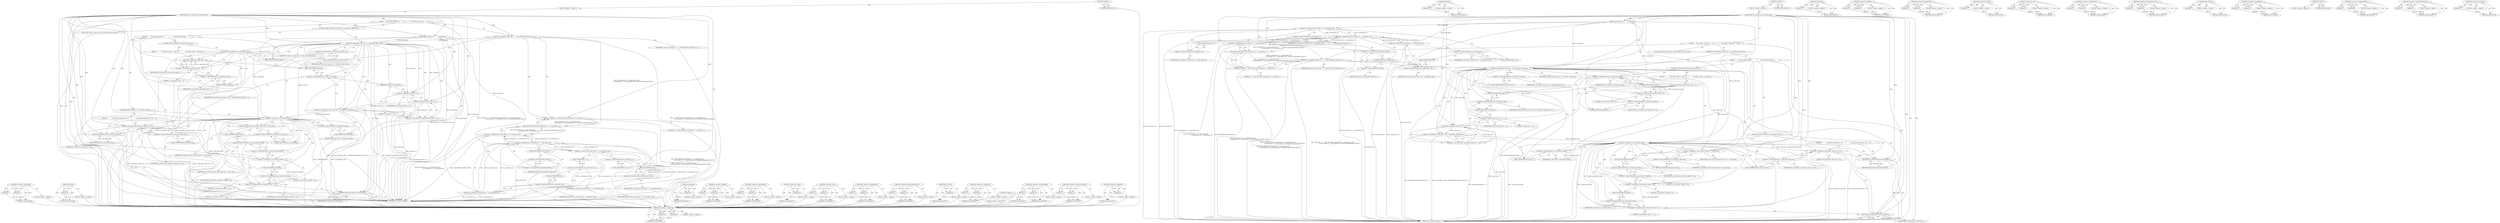 digraph "&lt;operator&gt;.logicalNot" {
vulnerable_141 [label=<(METHOD,&lt;operator&gt;.subtraction)>];
vulnerable_142 [label=<(PARAM,p1)>];
vulnerable_143 [label=<(PARAM,p2)>];
vulnerable_144 [label=<(BLOCK,&lt;empty&gt;,&lt;empty&gt;)>];
vulnerable_145 [label=<(METHOD_RETURN,ANY)>];
vulnerable_165 [label=<(METHOD,opj_free)>];
vulnerable_166 [label=<(PARAM,p1)>];
vulnerable_167 [label=<(BLOCK,&lt;empty&gt;,&lt;empty&gt;)>];
vulnerable_168 [label=<(METHOD_RETURN,ANY)>];
vulnerable_6 [label=<(METHOD,&lt;global&gt;)<SUB>1</SUB>>];
vulnerable_7 [label=<(BLOCK,&lt;empty&gt;,&lt;empty&gt;)<SUB>1</SUB>>];
vulnerable_8 [label=<(METHOD,opj_tcd_code_block_enc_allocate_data)<SUB>1</SUB>>];
vulnerable_9 [label=<(PARAM,opj_tcd_cblk_enc_t *
        p_code_block)<SUB>1</SUB>>];
vulnerable_10 [label=<(BLOCK,{
     OPJ_UINT32 l_data_size;
 
    /* The +1 ...,{
     OPJ_UINT32 l_data_size;
 
    /* The +1 ...)<SUB>3</SUB>>];
vulnerable_11 [label="<(LOCAL,OPJ_UINT32 l_data_size: OPJ_UINT32)<SUB>4</SUB>>"];
vulnerable_12 [label=<(&lt;operator&gt;.assignment,l_data_size = 1 + (OPJ_UINT32)((p_code_block-&gt;x...)<SUB>7</SUB>>];
vulnerable_13 [label=<(IDENTIFIER,l_data_size,l_data_size = 1 + (OPJ_UINT32)((p_code_block-&gt;x...)<SUB>7</SUB>>];
vulnerable_14 [label=<(&lt;operator&gt;.addition,1 + (OPJ_UINT32)((p_code_block-&gt;x1 - p_code_blo...)<SUB>7</SUB>>];
vulnerable_15 [label=<(LITERAL,1,1 + (OPJ_UINT32)((p_code_block-&gt;x1 - p_code_blo...)<SUB>7</SUB>>];
vulnerable_16 [label=<(OPJ_UINT32,(OPJ_UINT32)((p_code_block-&gt;x1 - p_code_block-&gt;...)<SUB>7</SUB>>];
vulnerable_17 [label=<(&lt;operator&gt;.multiplication,(p_code_block-&gt;x1 - p_code_block-&gt;x0) *
       ...)<SUB>7</SUB>>];
vulnerable_18 [label=<(&lt;operator&gt;.multiplication,(p_code_block-&gt;x1 - p_code_block-&gt;x0) *
       ...)<SUB>7</SUB>>];
vulnerable_19 [label=<(&lt;operator&gt;.subtraction,p_code_block-&gt;x1 - p_code_block-&gt;x0)<SUB>7</SUB>>];
vulnerable_20 [label=<(&lt;operator&gt;.indirectFieldAccess,p_code_block-&gt;x1)<SUB>7</SUB>>];
vulnerable_21 [label=<(IDENTIFIER,p_code_block,p_code_block-&gt;x1 - p_code_block-&gt;x0)<SUB>7</SUB>>];
vulnerable_22 [label=<(FIELD_IDENTIFIER,x1,x1)<SUB>7</SUB>>];
vulnerable_23 [label=<(&lt;operator&gt;.indirectFieldAccess,p_code_block-&gt;x0)<SUB>7</SUB>>];
vulnerable_24 [label=<(IDENTIFIER,p_code_block,p_code_block-&gt;x1 - p_code_block-&gt;x0)<SUB>7</SUB>>];
vulnerable_25 [label=<(FIELD_IDENTIFIER,x0,x0)<SUB>7</SUB>>];
vulnerable_26 [label=<(&lt;operator&gt;.subtraction,p_code_block-&gt;y1 - p_code_block-&gt;y0)<SUB>8</SUB>>];
vulnerable_27 [label=<(&lt;operator&gt;.indirectFieldAccess,p_code_block-&gt;y1)<SUB>8</SUB>>];
vulnerable_28 [label=<(IDENTIFIER,p_code_block,p_code_block-&gt;y1 - p_code_block-&gt;y0)<SUB>8</SUB>>];
vulnerable_29 [label=<(FIELD_IDENTIFIER,y1,y1)<SUB>8</SUB>>];
vulnerable_30 [label=<(&lt;operator&gt;.indirectFieldAccess,p_code_block-&gt;y0)<SUB>8</SUB>>];
vulnerable_31 [label=<(IDENTIFIER,p_code_block,p_code_block-&gt;y1 - p_code_block-&gt;y0)<SUB>8</SUB>>];
vulnerable_32 [label=<(FIELD_IDENTIFIER,y0,y0)<SUB>8</SUB>>];
vulnerable_33 [label=<(&lt;operator&gt;.cast,(OPJ_INT32)sizeof(OPJ_UINT32))<SUB>8</SUB>>];
vulnerable_34 [label=<(UNKNOWN,OPJ_INT32,OPJ_INT32)<SUB>8</SUB>>];
vulnerable_35 [label=<(&lt;operator&gt;.sizeOf,sizeof(OPJ_UINT32))<SUB>8</SUB>>];
vulnerable_36 [label=<(IDENTIFIER,OPJ_UINT32,sizeof(OPJ_UINT32))<SUB>8</SUB>>];
vulnerable_37 [label=<(CONTROL_STRUCTURE,IF,if (l_data_size &gt; p_code_block-&gt;data_size))<SUB>10</SUB>>];
vulnerable_38 [label=<(&lt;operator&gt;.greaterThan,l_data_size &gt; p_code_block-&gt;data_size)<SUB>10</SUB>>];
vulnerable_39 [label=<(IDENTIFIER,l_data_size,l_data_size &gt; p_code_block-&gt;data_size)<SUB>10</SUB>>];
vulnerable_40 [label=<(&lt;operator&gt;.indirectFieldAccess,p_code_block-&gt;data_size)<SUB>10</SUB>>];
vulnerable_41 [label=<(IDENTIFIER,p_code_block,l_data_size &gt; p_code_block-&gt;data_size)<SUB>10</SUB>>];
vulnerable_42 [label=<(FIELD_IDENTIFIER,data_size,data_size)<SUB>10</SUB>>];
vulnerable_43 [label=<(BLOCK,{
        if (p_code_block-&gt;data) {
           ...,{
        if (p_code_block-&gt;data) {
           ...)<SUB>10</SUB>>];
vulnerable_44 [label=<(CONTROL_STRUCTURE,IF,if (p_code_block-&gt;data))<SUB>11</SUB>>];
vulnerable_45 [label=<(&lt;operator&gt;.indirectFieldAccess,p_code_block-&gt;data)<SUB>11</SUB>>];
vulnerable_46 [label=<(IDENTIFIER,p_code_block,if (p_code_block-&gt;data))<SUB>11</SUB>>];
vulnerable_47 [label=<(FIELD_IDENTIFIER,data,data)<SUB>11</SUB>>];
vulnerable_48 [label=<(BLOCK,{
            /* We refer to data - 1 since bel...,{
            /* We refer to data - 1 since bel...)<SUB>11</SUB>>];
vulnerable_49 [label=<(opj_free,opj_free(p_code_block-&gt;data - 1))<SUB>13</SUB>>];
vulnerable_50 [label=<(&lt;operator&gt;.subtraction,p_code_block-&gt;data - 1)<SUB>13</SUB>>];
vulnerable_51 [label=<(&lt;operator&gt;.indirectFieldAccess,p_code_block-&gt;data)<SUB>13</SUB>>];
vulnerable_52 [label=<(IDENTIFIER,p_code_block,p_code_block-&gt;data - 1)<SUB>13</SUB>>];
vulnerable_53 [label=<(FIELD_IDENTIFIER,data,data)<SUB>13</SUB>>];
vulnerable_54 [label=<(LITERAL,1,p_code_block-&gt;data - 1)<SUB>13</SUB>>];
vulnerable_55 [label=<(&lt;operator&gt;.assignment,p_code_block-&gt;data = (OPJ_BYTE*) opj_malloc(l_d...)<SUB>15</SUB>>];
vulnerable_56 [label=<(&lt;operator&gt;.indirectFieldAccess,p_code_block-&gt;data)<SUB>15</SUB>>];
vulnerable_57 [label=<(IDENTIFIER,p_code_block,p_code_block-&gt;data = (OPJ_BYTE*) opj_malloc(l_d...)<SUB>15</SUB>>];
vulnerable_58 [label=<(FIELD_IDENTIFIER,data,data)<SUB>15</SUB>>];
vulnerable_59 [label=<(&lt;operator&gt;.cast,(OPJ_BYTE*) opj_malloc(l_data_size + 1))<SUB>15</SUB>>];
vulnerable_60 [label=<(UNKNOWN,OPJ_BYTE*,OPJ_BYTE*)<SUB>15</SUB>>];
vulnerable_61 [label=<(opj_malloc,opj_malloc(l_data_size + 1))<SUB>15</SUB>>];
vulnerable_62 [label=<(&lt;operator&gt;.addition,l_data_size + 1)<SUB>15</SUB>>];
vulnerable_63 [label=<(IDENTIFIER,l_data_size,l_data_size + 1)<SUB>15</SUB>>];
vulnerable_64 [label=<(LITERAL,1,l_data_size + 1)<SUB>15</SUB>>];
vulnerable_65 [label=<(CONTROL_STRUCTURE,IF,if (! p_code_block-&gt;data))<SUB>16</SUB>>];
vulnerable_66 [label=<(&lt;operator&gt;.logicalNot,! p_code_block-&gt;data)<SUB>16</SUB>>];
vulnerable_67 [label=<(&lt;operator&gt;.indirectFieldAccess,p_code_block-&gt;data)<SUB>16</SUB>>];
vulnerable_68 [label=<(IDENTIFIER,p_code_block,! p_code_block-&gt;data)<SUB>16</SUB>>];
vulnerable_69 [label=<(FIELD_IDENTIFIER,data,data)<SUB>16</SUB>>];
vulnerable_70 [label=<(BLOCK,{
            p_code_block-&gt;data_size = 0U;
   ...,{
            p_code_block-&gt;data_size = 0U;
   ...)<SUB>16</SUB>>];
vulnerable_71 [label=<(&lt;operator&gt;.assignment,p_code_block-&gt;data_size = 0U)<SUB>17</SUB>>];
vulnerable_72 [label=<(&lt;operator&gt;.indirectFieldAccess,p_code_block-&gt;data_size)<SUB>17</SUB>>];
vulnerable_73 [label=<(IDENTIFIER,p_code_block,p_code_block-&gt;data_size = 0U)<SUB>17</SUB>>];
vulnerable_74 [label=<(FIELD_IDENTIFIER,data_size,data_size)<SUB>17</SUB>>];
vulnerable_75 [label=<(LITERAL,0U,p_code_block-&gt;data_size = 0U)<SUB>17</SUB>>];
vulnerable_76 [label=<(RETURN,return OPJ_FALSE;,return OPJ_FALSE;)<SUB>18</SUB>>];
vulnerable_77 [label=<(IDENTIFIER,OPJ_FALSE,return OPJ_FALSE;)<SUB>18</SUB>>];
vulnerable_78 [label=<(&lt;operator&gt;.assignment,p_code_block-&gt;data_size = l_data_size)<SUB>20</SUB>>];
vulnerable_79 [label=<(&lt;operator&gt;.indirectFieldAccess,p_code_block-&gt;data_size)<SUB>20</SUB>>];
vulnerable_80 [label=<(IDENTIFIER,p_code_block,p_code_block-&gt;data_size = l_data_size)<SUB>20</SUB>>];
vulnerable_81 [label=<(FIELD_IDENTIFIER,data_size,data_size)<SUB>20</SUB>>];
vulnerable_82 [label=<(IDENTIFIER,l_data_size,p_code_block-&gt;data_size = l_data_size)<SUB>20</SUB>>];
vulnerable_83 [label=<(&lt;operator&gt;.assignment,p_code_block-&gt;data[0] = 0)<SUB>26</SUB>>];
vulnerable_84 [label=<(&lt;operator&gt;.indirectIndexAccess,p_code_block-&gt;data[0])<SUB>26</SUB>>];
vulnerable_85 [label=<(&lt;operator&gt;.indirectFieldAccess,p_code_block-&gt;data)<SUB>26</SUB>>];
vulnerable_86 [label=<(IDENTIFIER,p_code_block,p_code_block-&gt;data[0] = 0)<SUB>26</SUB>>];
vulnerable_87 [label=<(FIELD_IDENTIFIER,data,data)<SUB>26</SUB>>];
vulnerable_88 [label=<(LITERAL,0,p_code_block-&gt;data[0] = 0)<SUB>26</SUB>>];
vulnerable_89 [label=<(LITERAL,0,p_code_block-&gt;data[0] = 0)<SUB>26</SUB>>];
vulnerable_90 [label=<(&lt;operator&gt;.assignmentPlus,p_code_block-&gt;data += 1)<SUB>27</SUB>>];
vulnerable_91 [label=<(&lt;operator&gt;.indirectFieldAccess,p_code_block-&gt;data)<SUB>27</SUB>>];
vulnerable_92 [label=<(IDENTIFIER,p_code_block,p_code_block-&gt;data += 1)<SUB>27</SUB>>];
vulnerable_93 [label=<(FIELD_IDENTIFIER,data,data)<SUB>27</SUB>>];
vulnerable_94 [label=<(LITERAL,1,p_code_block-&gt;data += 1)<SUB>27</SUB>>];
vulnerable_95 [label=<(RETURN,return OPJ_TRUE;,return OPJ_TRUE;)<SUB>29</SUB>>];
vulnerable_96 [label=<(IDENTIFIER,OPJ_TRUE,return OPJ_TRUE;)<SUB>29</SUB>>];
vulnerable_97 [label=<(METHOD_RETURN,OPJ_BOOL)<SUB>1</SUB>>];
vulnerable_99 [label=<(METHOD_RETURN,ANY)<SUB>1</SUB>>];
vulnerable_169 [label=<(METHOD,opj_malloc)>];
vulnerable_170 [label=<(PARAM,p1)>];
vulnerable_171 [label=<(BLOCK,&lt;empty&gt;,&lt;empty&gt;)>];
vulnerable_172 [label=<(METHOD_RETURN,ANY)>];
vulnerable_127 [label=<(METHOD,&lt;operator&gt;.addition)>];
vulnerable_128 [label=<(PARAM,p1)>];
vulnerable_129 [label=<(PARAM,p2)>];
vulnerable_130 [label=<(BLOCK,&lt;empty&gt;,&lt;empty&gt;)>];
vulnerable_131 [label=<(METHOD_RETURN,ANY)>];
vulnerable_160 [label=<(METHOD,&lt;operator&gt;.greaterThan)>];
vulnerable_161 [label=<(PARAM,p1)>];
vulnerable_162 [label=<(PARAM,p2)>];
vulnerable_163 [label=<(BLOCK,&lt;empty&gt;,&lt;empty&gt;)>];
vulnerable_164 [label=<(METHOD_RETURN,ANY)>];
vulnerable_156 [label=<(METHOD,&lt;operator&gt;.sizeOf)>];
vulnerable_157 [label=<(PARAM,p1)>];
vulnerable_158 [label=<(BLOCK,&lt;empty&gt;,&lt;empty&gt;)>];
vulnerable_159 [label=<(METHOD_RETURN,ANY)>];
vulnerable_151 [label=<(METHOD,&lt;operator&gt;.cast)>];
vulnerable_152 [label=<(PARAM,p1)>];
vulnerable_153 [label=<(PARAM,p2)>];
vulnerable_154 [label=<(BLOCK,&lt;empty&gt;,&lt;empty&gt;)>];
vulnerable_155 [label=<(METHOD_RETURN,ANY)>];
vulnerable_136 [label=<(METHOD,&lt;operator&gt;.multiplication)>];
vulnerable_137 [label=<(PARAM,p1)>];
vulnerable_138 [label=<(PARAM,p2)>];
vulnerable_139 [label=<(BLOCK,&lt;empty&gt;,&lt;empty&gt;)>];
vulnerable_140 [label=<(METHOD_RETURN,ANY)>];
vulnerable_177 [label=<(METHOD,&lt;operator&gt;.indirectIndexAccess)>];
vulnerable_178 [label=<(PARAM,p1)>];
vulnerable_179 [label=<(PARAM,p2)>];
vulnerable_180 [label=<(BLOCK,&lt;empty&gt;,&lt;empty&gt;)>];
vulnerable_181 [label=<(METHOD_RETURN,ANY)>];
vulnerable_132 [label=<(METHOD,OPJ_UINT32)>];
vulnerable_133 [label=<(PARAM,p1)>];
vulnerable_134 [label=<(BLOCK,&lt;empty&gt;,&lt;empty&gt;)>];
vulnerable_135 [label=<(METHOD_RETURN,ANY)>];
vulnerable_122 [label=<(METHOD,&lt;operator&gt;.assignment)>];
vulnerable_123 [label=<(PARAM,p1)>];
vulnerable_124 [label=<(PARAM,p2)>];
vulnerable_125 [label=<(BLOCK,&lt;empty&gt;,&lt;empty&gt;)>];
vulnerable_126 [label=<(METHOD_RETURN,ANY)>];
vulnerable_116 [label=<(METHOD,&lt;global&gt;)<SUB>1</SUB>>];
vulnerable_117 [label=<(BLOCK,&lt;empty&gt;,&lt;empty&gt;)>];
vulnerable_118 [label=<(METHOD_RETURN,ANY)>];
vulnerable_182 [label=<(METHOD,&lt;operator&gt;.assignmentPlus)>];
vulnerable_183 [label=<(PARAM,p1)>];
vulnerable_184 [label=<(PARAM,p2)>];
vulnerable_185 [label=<(BLOCK,&lt;empty&gt;,&lt;empty&gt;)>];
vulnerable_186 [label=<(METHOD_RETURN,ANY)>];
vulnerable_146 [label=<(METHOD,&lt;operator&gt;.indirectFieldAccess)>];
vulnerable_147 [label=<(PARAM,p1)>];
vulnerable_148 [label=<(PARAM,p2)>];
vulnerable_149 [label=<(BLOCK,&lt;empty&gt;,&lt;empty&gt;)>];
vulnerable_150 [label=<(METHOD_RETURN,ANY)>];
vulnerable_173 [label=<(METHOD,&lt;operator&gt;.logicalNot)>];
vulnerable_174 [label=<(PARAM,p1)>];
vulnerable_175 [label=<(BLOCK,&lt;empty&gt;,&lt;empty&gt;)>];
vulnerable_176 [label=<(METHOD_RETURN,ANY)>];
fixed_141 [label=<(METHOD,&lt;operator&gt;.subtraction)>];
fixed_142 [label=<(PARAM,p1)>];
fixed_143 [label=<(PARAM,p2)>];
fixed_144 [label=<(BLOCK,&lt;empty&gt;,&lt;empty&gt;)>];
fixed_145 [label=<(METHOD_RETURN,ANY)>];
fixed_165 [label=<(METHOD,opj_free)>];
fixed_166 [label=<(PARAM,p1)>];
fixed_167 [label=<(BLOCK,&lt;empty&gt;,&lt;empty&gt;)>];
fixed_168 [label=<(METHOD_RETURN,ANY)>];
fixed_6 [label=<(METHOD,&lt;global&gt;)<SUB>1</SUB>>];
fixed_7 [label=<(BLOCK,&lt;empty&gt;,&lt;empty&gt;)<SUB>1</SUB>>];
fixed_8 [label=<(METHOD,opj_tcd_code_block_enc_allocate_data)<SUB>1</SUB>>];
fixed_9 [label=<(PARAM,opj_tcd_cblk_enc_t *
        p_code_block)<SUB>1</SUB>>];
fixed_10 [label=<(BLOCK,{
     OPJ_UINT32 l_data_size;
 
    /* +1 is n...,{
     OPJ_UINT32 l_data_size;
 
    /* +1 is n...)<SUB>3</SUB>>];
fixed_11 [label="<(LOCAL,OPJ_UINT32 l_data_size: OPJ_UINT32)<SUB>4</SUB>>"];
fixed_12 [label=<(&lt;operator&gt;.assignment,l_data_size = 2 + (OPJ_UINT32)((p_code_block-&gt;x...)<SUB>10</SUB>>];
fixed_13 [label=<(IDENTIFIER,l_data_size,l_data_size = 2 + (OPJ_UINT32)((p_code_block-&gt;x...)<SUB>10</SUB>>];
fixed_14 [label=<(&lt;operator&gt;.addition,2 + (OPJ_UINT32)((p_code_block-&gt;x1 - p_code_blo...)<SUB>10</SUB>>];
fixed_15 [label=<(LITERAL,2,2 + (OPJ_UINT32)((p_code_block-&gt;x1 - p_code_blo...)<SUB>10</SUB>>];
fixed_16 [label=<(OPJ_UINT32,(OPJ_UINT32)((p_code_block-&gt;x1 - p_code_block-&gt;...)<SUB>10</SUB>>];
fixed_17 [label=<(&lt;operator&gt;.multiplication,(p_code_block-&gt;x1 - p_code_block-&gt;x0) *
       ...)<SUB>10</SUB>>];
fixed_18 [label=<(&lt;operator&gt;.multiplication,(p_code_block-&gt;x1 - p_code_block-&gt;x0) *
       ...)<SUB>10</SUB>>];
fixed_19 [label=<(&lt;operator&gt;.subtraction,p_code_block-&gt;x1 - p_code_block-&gt;x0)<SUB>10</SUB>>];
fixed_20 [label=<(&lt;operator&gt;.indirectFieldAccess,p_code_block-&gt;x1)<SUB>10</SUB>>];
fixed_21 [label=<(IDENTIFIER,p_code_block,p_code_block-&gt;x1 - p_code_block-&gt;x0)<SUB>10</SUB>>];
fixed_22 [label=<(FIELD_IDENTIFIER,x1,x1)<SUB>10</SUB>>];
fixed_23 [label=<(&lt;operator&gt;.indirectFieldAccess,p_code_block-&gt;x0)<SUB>10</SUB>>];
fixed_24 [label=<(IDENTIFIER,p_code_block,p_code_block-&gt;x1 - p_code_block-&gt;x0)<SUB>10</SUB>>];
fixed_25 [label=<(FIELD_IDENTIFIER,x0,x0)<SUB>10</SUB>>];
fixed_26 [label=<(&lt;operator&gt;.subtraction,p_code_block-&gt;y1 - p_code_block-&gt;y0)<SUB>11</SUB>>];
fixed_27 [label=<(&lt;operator&gt;.indirectFieldAccess,p_code_block-&gt;y1)<SUB>11</SUB>>];
fixed_28 [label=<(IDENTIFIER,p_code_block,p_code_block-&gt;y1 - p_code_block-&gt;y0)<SUB>11</SUB>>];
fixed_29 [label=<(FIELD_IDENTIFIER,y1,y1)<SUB>11</SUB>>];
fixed_30 [label=<(&lt;operator&gt;.indirectFieldAccess,p_code_block-&gt;y0)<SUB>11</SUB>>];
fixed_31 [label=<(IDENTIFIER,p_code_block,p_code_block-&gt;y1 - p_code_block-&gt;y0)<SUB>11</SUB>>];
fixed_32 [label=<(FIELD_IDENTIFIER,y0,y0)<SUB>11</SUB>>];
fixed_33 [label=<(&lt;operator&gt;.cast,(OPJ_INT32)sizeof(OPJ_UINT32))<SUB>11</SUB>>];
fixed_34 [label=<(UNKNOWN,OPJ_INT32,OPJ_INT32)<SUB>11</SUB>>];
fixed_35 [label=<(&lt;operator&gt;.sizeOf,sizeof(OPJ_UINT32))<SUB>11</SUB>>];
fixed_36 [label=<(IDENTIFIER,OPJ_UINT32,sizeof(OPJ_UINT32))<SUB>11</SUB>>];
fixed_37 [label=<(CONTROL_STRUCTURE,IF,if (l_data_size &gt; p_code_block-&gt;data_size))<SUB>13</SUB>>];
fixed_38 [label=<(&lt;operator&gt;.greaterThan,l_data_size &gt; p_code_block-&gt;data_size)<SUB>13</SUB>>];
fixed_39 [label=<(IDENTIFIER,l_data_size,l_data_size &gt; p_code_block-&gt;data_size)<SUB>13</SUB>>];
fixed_40 [label=<(&lt;operator&gt;.indirectFieldAccess,p_code_block-&gt;data_size)<SUB>13</SUB>>];
fixed_41 [label=<(IDENTIFIER,p_code_block,l_data_size &gt; p_code_block-&gt;data_size)<SUB>13</SUB>>];
fixed_42 [label=<(FIELD_IDENTIFIER,data_size,data_size)<SUB>13</SUB>>];
fixed_43 [label=<(BLOCK,{
        if (p_code_block-&gt;data) {
           ...,{
        if (p_code_block-&gt;data) {
           ...)<SUB>13</SUB>>];
fixed_44 [label=<(CONTROL_STRUCTURE,IF,if (p_code_block-&gt;data))<SUB>14</SUB>>];
fixed_45 [label=<(&lt;operator&gt;.indirectFieldAccess,p_code_block-&gt;data)<SUB>14</SUB>>];
fixed_46 [label=<(IDENTIFIER,p_code_block,if (p_code_block-&gt;data))<SUB>14</SUB>>];
fixed_47 [label=<(FIELD_IDENTIFIER,data,data)<SUB>14</SUB>>];
fixed_48 [label=<(BLOCK,{
            /* We refer to data - 1 since bel...,{
            /* We refer to data - 1 since bel...)<SUB>14</SUB>>];
fixed_49 [label=<(opj_free,opj_free(p_code_block-&gt;data - 1))<SUB>16</SUB>>];
fixed_50 [label=<(&lt;operator&gt;.subtraction,p_code_block-&gt;data - 1)<SUB>16</SUB>>];
fixed_51 [label=<(&lt;operator&gt;.indirectFieldAccess,p_code_block-&gt;data)<SUB>16</SUB>>];
fixed_52 [label=<(IDENTIFIER,p_code_block,p_code_block-&gt;data - 1)<SUB>16</SUB>>];
fixed_53 [label=<(FIELD_IDENTIFIER,data,data)<SUB>16</SUB>>];
fixed_54 [label=<(LITERAL,1,p_code_block-&gt;data - 1)<SUB>16</SUB>>];
fixed_55 [label=<(&lt;operator&gt;.assignment,p_code_block-&gt;data = (OPJ_BYTE*) opj_malloc(l_d...)<SUB>18</SUB>>];
fixed_56 [label=<(&lt;operator&gt;.indirectFieldAccess,p_code_block-&gt;data)<SUB>18</SUB>>];
fixed_57 [label=<(IDENTIFIER,p_code_block,p_code_block-&gt;data = (OPJ_BYTE*) opj_malloc(l_d...)<SUB>18</SUB>>];
fixed_58 [label=<(FIELD_IDENTIFIER,data,data)<SUB>18</SUB>>];
fixed_59 [label=<(&lt;operator&gt;.cast,(OPJ_BYTE*) opj_malloc(l_data_size + 1))<SUB>18</SUB>>];
fixed_60 [label=<(UNKNOWN,OPJ_BYTE*,OPJ_BYTE*)<SUB>18</SUB>>];
fixed_61 [label=<(opj_malloc,opj_malloc(l_data_size + 1))<SUB>18</SUB>>];
fixed_62 [label=<(&lt;operator&gt;.addition,l_data_size + 1)<SUB>18</SUB>>];
fixed_63 [label=<(IDENTIFIER,l_data_size,l_data_size + 1)<SUB>18</SUB>>];
fixed_64 [label=<(LITERAL,1,l_data_size + 1)<SUB>18</SUB>>];
fixed_65 [label=<(CONTROL_STRUCTURE,IF,if (! p_code_block-&gt;data))<SUB>19</SUB>>];
fixed_66 [label=<(&lt;operator&gt;.logicalNot,! p_code_block-&gt;data)<SUB>19</SUB>>];
fixed_67 [label=<(&lt;operator&gt;.indirectFieldAccess,p_code_block-&gt;data)<SUB>19</SUB>>];
fixed_68 [label=<(IDENTIFIER,p_code_block,! p_code_block-&gt;data)<SUB>19</SUB>>];
fixed_69 [label=<(FIELD_IDENTIFIER,data,data)<SUB>19</SUB>>];
fixed_70 [label=<(BLOCK,{
            p_code_block-&gt;data_size = 0U;
   ...,{
            p_code_block-&gt;data_size = 0U;
   ...)<SUB>19</SUB>>];
fixed_71 [label=<(&lt;operator&gt;.assignment,p_code_block-&gt;data_size = 0U)<SUB>20</SUB>>];
fixed_72 [label=<(&lt;operator&gt;.indirectFieldAccess,p_code_block-&gt;data_size)<SUB>20</SUB>>];
fixed_73 [label=<(IDENTIFIER,p_code_block,p_code_block-&gt;data_size = 0U)<SUB>20</SUB>>];
fixed_74 [label=<(FIELD_IDENTIFIER,data_size,data_size)<SUB>20</SUB>>];
fixed_75 [label=<(LITERAL,0U,p_code_block-&gt;data_size = 0U)<SUB>20</SUB>>];
fixed_76 [label=<(RETURN,return OPJ_FALSE;,return OPJ_FALSE;)<SUB>21</SUB>>];
fixed_77 [label=<(IDENTIFIER,OPJ_FALSE,return OPJ_FALSE;)<SUB>21</SUB>>];
fixed_78 [label=<(&lt;operator&gt;.assignment,p_code_block-&gt;data_size = l_data_size)<SUB>23</SUB>>];
fixed_79 [label=<(&lt;operator&gt;.indirectFieldAccess,p_code_block-&gt;data_size)<SUB>23</SUB>>];
fixed_80 [label=<(IDENTIFIER,p_code_block,p_code_block-&gt;data_size = l_data_size)<SUB>23</SUB>>];
fixed_81 [label=<(FIELD_IDENTIFIER,data_size,data_size)<SUB>23</SUB>>];
fixed_82 [label=<(IDENTIFIER,l_data_size,p_code_block-&gt;data_size = l_data_size)<SUB>23</SUB>>];
fixed_83 [label=<(&lt;operator&gt;.assignment,p_code_block-&gt;data[0] = 0)<SUB>29</SUB>>];
fixed_84 [label=<(&lt;operator&gt;.indirectIndexAccess,p_code_block-&gt;data[0])<SUB>29</SUB>>];
fixed_85 [label=<(&lt;operator&gt;.indirectFieldAccess,p_code_block-&gt;data)<SUB>29</SUB>>];
fixed_86 [label=<(IDENTIFIER,p_code_block,p_code_block-&gt;data[0] = 0)<SUB>29</SUB>>];
fixed_87 [label=<(FIELD_IDENTIFIER,data,data)<SUB>29</SUB>>];
fixed_88 [label=<(LITERAL,0,p_code_block-&gt;data[0] = 0)<SUB>29</SUB>>];
fixed_89 [label=<(LITERAL,0,p_code_block-&gt;data[0] = 0)<SUB>29</SUB>>];
fixed_90 [label=<(&lt;operator&gt;.assignmentPlus,p_code_block-&gt;data += 1)<SUB>30</SUB>>];
fixed_91 [label=<(&lt;operator&gt;.indirectFieldAccess,p_code_block-&gt;data)<SUB>30</SUB>>];
fixed_92 [label=<(IDENTIFIER,p_code_block,p_code_block-&gt;data += 1)<SUB>30</SUB>>];
fixed_93 [label=<(FIELD_IDENTIFIER,data,data)<SUB>30</SUB>>];
fixed_94 [label=<(LITERAL,1,p_code_block-&gt;data += 1)<SUB>30</SUB>>];
fixed_95 [label=<(RETURN,return OPJ_TRUE;,return OPJ_TRUE;)<SUB>32</SUB>>];
fixed_96 [label=<(IDENTIFIER,OPJ_TRUE,return OPJ_TRUE;)<SUB>32</SUB>>];
fixed_97 [label=<(METHOD_RETURN,OPJ_BOOL)<SUB>1</SUB>>];
fixed_99 [label=<(METHOD_RETURN,ANY)<SUB>1</SUB>>];
fixed_169 [label=<(METHOD,opj_malloc)>];
fixed_170 [label=<(PARAM,p1)>];
fixed_171 [label=<(BLOCK,&lt;empty&gt;,&lt;empty&gt;)>];
fixed_172 [label=<(METHOD_RETURN,ANY)>];
fixed_127 [label=<(METHOD,&lt;operator&gt;.addition)>];
fixed_128 [label=<(PARAM,p1)>];
fixed_129 [label=<(PARAM,p2)>];
fixed_130 [label=<(BLOCK,&lt;empty&gt;,&lt;empty&gt;)>];
fixed_131 [label=<(METHOD_RETURN,ANY)>];
fixed_160 [label=<(METHOD,&lt;operator&gt;.greaterThan)>];
fixed_161 [label=<(PARAM,p1)>];
fixed_162 [label=<(PARAM,p2)>];
fixed_163 [label=<(BLOCK,&lt;empty&gt;,&lt;empty&gt;)>];
fixed_164 [label=<(METHOD_RETURN,ANY)>];
fixed_156 [label=<(METHOD,&lt;operator&gt;.sizeOf)>];
fixed_157 [label=<(PARAM,p1)>];
fixed_158 [label=<(BLOCK,&lt;empty&gt;,&lt;empty&gt;)>];
fixed_159 [label=<(METHOD_RETURN,ANY)>];
fixed_151 [label=<(METHOD,&lt;operator&gt;.cast)>];
fixed_152 [label=<(PARAM,p1)>];
fixed_153 [label=<(PARAM,p2)>];
fixed_154 [label=<(BLOCK,&lt;empty&gt;,&lt;empty&gt;)>];
fixed_155 [label=<(METHOD_RETURN,ANY)>];
fixed_136 [label=<(METHOD,&lt;operator&gt;.multiplication)>];
fixed_137 [label=<(PARAM,p1)>];
fixed_138 [label=<(PARAM,p2)>];
fixed_139 [label=<(BLOCK,&lt;empty&gt;,&lt;empty&gt;)>];
fixed_140 [label=<(METHOD_RETURN,ANY)>];
fixed_177 [label=<(METHOD,&lt;operator&gt;.indirectIndexAccess)>];
fixed_178 [label=<(PARAM,p1)>];
fixed_179 [label=<(PARAM,p2)>];
fixed_180 [label=<(BLOCK,&lt;empty&gt;,&lt;empty&gt;)>];
fixed_181 [label=<(METHOD_RETURN,ANY)>];
fixed_132 [label=<(METHOD,OPJ_UINT32)>];
fixed_133 [label=<(PARAM,p1)>];
fixed_134 [label=<(BLOCK,&lt;empty&gt;,&lt;empty&gt;)>];
fixed_135 [label=<(METHOD_RETURN,ANY)>];
fixed_122 [label=<(METHOD,&lt;operator&gt;.assignment)>];
fixed_123 [label=<(PARAM,p1)>];
fixed_124 [label=<(PARAM,p2)>];
fixed_125 [label=<(BLOCK,&lt;empty&gt;,&lt;empty&gt;)>];
fixed_126 [label=<(METHOD_RETURN,ANY)>];
fixed_116 [label=<(METHOD,&lt;global&gt;)<SUB>1</SUB>>];
fixed_117 [label=<(BLOCK,&lt;empty&gt;,&lt;empty&gt;)>];
fixed_118 [label=<(METHOD_RETURN,ANY)>];
fixed_182 [label=<(METHOD,&lt;operator&gt;.assignmentPlus)>];
fixed_183 [label=<(PARAM,p1)>];
fixed_184 [label=<(PARAM,p2)>];
fixed_185 [label=<(BLOCK,&lt;empty&gt;,&lt;empty&gt;)>];
fixed_186 [label=<(METHOD_RETURN,ANY)>];
fixed_146 [label=<(METHOD,&lt;operator&gt;.indirectFieldAccess)>];
fixed_147 [label=<(PARAM,p1)>];
fixed_148 [label=<(PARAM,p2)>];
fixed_149 [label=<(BLOCK,&lt;empty&gt;,&lt;empty&gt;)>];
fixed_150 [label=<(METHOD_RETURN,ANY)>];
fixed_173 [label=<(METHOD,&lt;operator&gt;.logicalNot)>];
fixed_174 [label=<(PARAM,p1)>];
fixed_175 [label=<(BLOCK,&lt;empty&gt;,&lt;empty&gt;)>];
fixed_176 [label=<(METHOD_RETURN,ANY)>];
vulnerable_141 -> vulnerable_142  [key=0, label="AST: "];
vulnerable_141 -> vulnerable_142  [key=1, label="DDG: "];
vulnerable_141 -> vulnerable_144  [key=0, label="AST: "];
vulnerable_141 -> vulnerable_143  [key=0, label="AST: "];
vulnerable_141 -> vulnerable_143  [key=1, label="DDG: "];
vulnerable_141 -> vulnerable_145  [key=0, label="AST: "];
vulnerable_141 -> vulnerable_145  [key=1, label="CFG: "];
vulnerable_142 -> vulnerable_145  [key=0, label="DDG: p1"];
vulnerable_143 -> vulnerable_145  [key=0, label="DDG: p2"];
vulnerable_165 -> vulnerable_166  [key=0, label="AST: "];
vulnerable_165 -> vulnerable_166  [key=1, label="DDG: "];
vulnerable_165 -> vulnerable_167  [key=0, label="AST: "];
vulnerable_165 -> vulnerable_168  [key=0, label="AST: "];
vulnerable_165 -> vulnerable_168  [key=1, label="CFG: "];
vulnerable_166 -> vulnerable_168  [key=0, label="DDG: p1"];
vulnerable_6 -> vulnerable_7  [key=0, label="AST: "];
vulnerable_6 -> vulnerable_99  [key=0, label="AST: "];
vulnerable_6 -> vulnerable_99  [key=1, label="CFG: "];
vulnerable_7 -> vulnerable_8  [key=0, label="AST: "];
vulnerable_8 -> vulnerable_9  [key=0, label="AST: "];
vulnerable_8 -> vulnerable_9  [key=1, label="DDG: "];
vulnerable_8 -> vulnerable_10  [key=0, label="AST: "];
vulnerable_8 -> vulnerable_97  [key=0, label="AST: "];
vulnerable_8 -> vulnerable_22  [key=0, label="CFG: "];
vulnerable_8 -> vulnerable_12  [key=0, label="DDG: "];
vulnerable_8 -> vulnerable_95  [key=0, label="DDG: "];
vulnerable_8 -> vulnerable_96  [key=0, label="DDG: "];
vulnerable_8 -> vulnerable_14  [key=0, label="DDG: "];
vulnerable_8 -> vulnerable_38  [key=0, label="DDG: "];
vulnerable_8 -> vulnerable_78  [key=0, label="DDG: "];
vulnerable_8 -> vulnerable_83  [key=0, label="DDG: "];
vulnerable_8 -> vulnerable_90  [key=0, label="DDG: "];
vulnerable_8 -> vulnerable_71  [key=0, label="DDG: "];
vulnerable_8 -> vulnerable_76  [key=0, label="DDG: "];
vulnerable_8 -> vulnerable_61  [key=0, label="DDG: "];
vulnerable_8 -> vulnerable_77  [key=0, label="DDG: "];
vulnerable_8 -> vulnerable_50  [key=0, label="DDG: "];
vulnerable_8 -> vulnerable_62  [key=0, label="DDG: "];
vulnerable_9 -> vulnerable_97  [key=0, label="DDG: p_code_block"];
vulnerable_9 -> vulnerable_38  [key=0, label="DDG: p_code_block"];
vulnerable_9 -> vulnerable_90  [key=0, label="DDG: p_code_block"];
vulnerable_9 -> vulnerable_66  [key=0, label="DDG: p_code_block"];
vulnerable_9 -> vulnerable_19  [key=0, label="DDG: p_code_block"];
vulnerable_9 -> vulnerable_26  [key=0, label="DDG: p_code_block"];
vulnerable_9 -> vulnerable_50  [key=0, label="DDG: p_code_block"];
vulnerable_10 -> vulnerable_11  [key=0, label="AST: "];
vulnerable_10 -> vulnerable_12  [key=0, label="AST: "];
vulnerable_10 -> vulnerable_37  [key=0, label="AST: "];
vulnerable_10 -> vulnerable_95  [key=0, label="AST: "];
vulnerable_12 -> vulnerable_13  [key=0, label="AST: "];
vulnerable_12 -> vulnerable_14  [key=0, label="AST: "];
vulnerable_12 -> vulnerable_42  [key=0, label="CFG: "];
vulnerable_12 -> vulnerable_97  [key=0, label="DDG: 1 + (OPJ_UINT32)((p_code_block-&gt;x1 - p_code_block-&gt;x0) *
                                    (p_code_block-&gt;y1 - p_code_block-&gt;y0) * (OPJ_INT32)sizeof(OPJ_UINT32))"];
vulnerable_12 -> vulnerable_97  [key=1, label="DDG: l_data_size = 1 + (OPJ_UINT32)((p_code_block-&gt;x1 - p_code_block-&gt;x0) *
                                    (p_code_block-&gt;y1 - p_code_block-&gt;y0) * (OPJ_INT32)sizeof(OPJ_UINT32))"];
vulnerable_12 -> vulnerable_38  [key=0, label="DDG: l_data_size"];
vulnerable_14 -> vulnerable_15  [key=0, label="AST: "];
vulnerable_14 -> vulnerable_16  [key=0, label="AST: "];
vulnerable_14 -> vulnerable_12  [key=0, label="CFG: "];
vulnerable_14 -> vulnerable_97  [key=0, label="DDG: (OPJ_UINT32)((p_code_block-&gt;x1 - p_code_block-&gt;x0) *
                                    (p_code_block-&gt;y1 - p_code_block-&gt;y0) * (OPJ_INT32)sizeof(OPJ_UINT32))"];
vulnerable_16 -> vulnerable_17  [key=0, label="AST: "];
vulnerable_16 -> vulnerable_14  [key=0, label="CFG: "];
vulnerable_16 -> vulnerable_14  [key=1, label="DDG: (p_code_block-&gt;x1 - p_code_block-&gt;x0) *
                                    (p_code_block-&gt;y1 - p_code_block-&gt;y0) * (OPJ_INT32)sizeof(OPJ_UINT32)"];
vulnerable_16 -> vulnerable_97  [key=0, label="DDG: (p_code_block-&gt;x1 - p_code_block-&gt;x0) *
                                    (p_code_block-&gt;y1 - p_code_block-&gt;y0) * (OPJ_INT32)sizeof(OPJ_UINT32)"];
vulnerable_16 -> vulnerable_12  [key=0, label="DDG: (p_code_block-&gt;x1 - p_code_block-&gt;x0) *
                                    (p_code_block-&gt;y1 - p_code_block-&gt;y0) * (OPJ_INT32)sizeof(OPJ_UINT32)"];
vulnerable_17 -> vulnerable_18  [key=0, label="AST: "];
vulnerable_17 -> vulnerable_33  [key=0, label="AST: "];
vulnerable_17 -> vulnerable_16  [key=0, label="CFG: "];
vulnerable_17 -> vulnerable_16  [key=1, label="DDG: (p_code_block-&gt;x1 - p_code_block-&gt;x0) *
                                    (p_code_block-&gt;y1 - p_code_block-&gt;y0)"];
vulnerable_17 -> vulnerable_16  [key=2, label="DDG: (OPJ_INT32)sizeof(OPJ_UINT32)"];
vulnerable_17 -> vulnerable_97  [key=0, label="DDG: (p_code_block-&gt;x1 - p_code_block-&gt;x0) *
                                    (p_code_block-&gt;y1 - p_code_block-&gt;y0)"];
vulnerable_17 -> vulnerable_97  [key=1, label="DDG: (OPJ_INT32)sizeof(OPJ_UINT32)"];
vulnerable_18 -> vulnerable_19  [key=0, label="AST: "];
vulnerable_18 -> vulnerable_26  [key=0, label="AST: "];
vulnerable_18 -> vulnerable_34  [key=0, label="CFG: "];
vulnerable_18 -> vulnerable_97  [key=0, label="DDG: p_code_block-&gt;x1 - p_code_block-&gt;x0"];
vulnerable_18 -> vulnerable_97  [key=1, label="DDG: p_code_block-&gt;y1 - p_code_block-&gt;y0"];
vulnerable_18 -> vulnerable_17  [key=0, label="DDG: p_code_block-&gt;x1 - p_code_block-&gt;x0"];
vulnerable_18 -> vulnerable_17  [key=1, label="DDG: p_code_block-&gt;y1 - p_code_block-&gt;y0"];
vulnerable_19 -> vulnerable_20  [key=0, label="AST: "];
vulnerable_19 -> vulnerable_23  [key=0, label="AST: "];
vulnerable_19 -> vulnerable_29  [key=0, label="CFG: "];
vulnerable_19 -> vulnerable_97  [key=0, label="DDG: p_code_block-&gt;x1"];
vulnerable_19 -> vulnerable_97  [key=1, label="DDG: p_code_block-&gt;x0"];
vulnerable_19 -> vulnerable_18  [key=0, label="DDG: p_code_block-&gt;x1"];
vulnerable_19 -> vulnerable_18  [key=1, label="DDG: p_code_block-&gt;x0"];
vulnerable_20 -> vulnerable_21  [key=0, label="AST: "];
vulnerable_20 -> vulnerable_22  [key=0, label="AST: "];
vulnerable_20 -> vulnerable_25  [key=0, label="CFG: "];
vulnerable_22 -> vulnerable_20  [key=0, label="CFG: "];
vulnerable_23 -> vulnerable_24  [key=0, label="AST: "];
vulnerable_23 -> vulnerable_25  [key=0, label="AST: "];
vulnerable_23 -> vulnerable_19  [key=0, label="CFG: "];
vulnerable_25 -> vulnerable_23  [key=0, label="CFG: "];
vulnerable_26 -> vulnerable_27  [key=0, label="AST: "];
vulnerable_26 -> vulnerable_30  [key=0, label="AST: "];
vulnerable_26 -> vulnerable_18  [key=0, label="CFG: "];
vulnerable_26 -> vulnerable_18  [key=1, label="DDG: p_code_block-&gt;y1"];
vulnerable_26 -> vulnerable_18  [key=2, label="DDG: p_code_block-&gt;y0"];
vulnerable_26 -> vulnerable_97  [key=0, label="DDG: p_code_block-&gt;y1"];
vulnerable_26 -> vulnerable_97  [key=1, label="DDG: p_code_block-&gt;y0"];
vulnerable_27 -> vulnerable_28  [key=0, label="AST: "];
vulnerable_27 -> vulnerable_29  [key=0, label="AST: "];
vulnerable_27 -> vulnerable_32  [key=0, label="CFG: "];
vulnerable_29 -> vulnerable_27  [key=0, label="CFG: "];
vulnerable_30 -> vulnerable_31  [key=0, label="AST: "];
vulnerable_30 -> vulnerable_32  [key=0, label="AST: "];
vulnerable_30 -> vulnerable_26  [key=0, label="CFG: "];
vulnerable_32 -> vulnerable_30  [key=0, label="CFG: "];
vulnerable_33 -> vulnerable_34  [key=0, label="AST: "];
vulnerable_33 -> vulnerable_35  [key=0, label="AST: "];
vulnerable_33 -> vulnerable_17  [key=0, label="CFG: "];
vulnerable_34 -> vulnerable_35  [key=0, label="CFG: "];
vulnerable_35 -> vulnerable_36  [key=0, label="AST: "];
vulnerable_35 -> vulnerable_33  [key=0, label="CFG: "];
vulnerable_35 -> vulnerable_97  [key=0, label="DDG: OPJ_UINT32"];
vulnerable_37 -> vulnerable_38  [key=0, label="AST: "];
vulnerable_37 -> vulnerable_43  [key=0, label="AST: "];
vulnerable_38 -> vulnerable_39  [key=0, label="AST: "];
vulnerable_38 -> vulnerable_40  [key=0, label="AST: "];
vulnerable_38 -> vulnerable_47  [key=0, label="CFG: "];
vulnerable_38 -> vulnerable_47  [key=1, label="CDG: "];
vulnerable_38 -> vulnerable_95  [key=0, label="CFG: "];
vulnerable_38 -> vulnerable_95  [key=1, label="CDG: "];
vulnerable_38 -> vulnerable_97  [key=0, label="DDG: l_data_size &gt; p_code_block-&gt;data_size"];
vulnerable_38 -> vulnerable_78  [key=0, label="DDG: l_data_size"];
vulnerable_38 -> vulnerable_61  [key=0, label="DDG: l_data_size"];
vulnerable_38 -> vulnerable_61  [key=1, label="CDG: "];
vulnerable_38 -> vulnerable_62  [key=0, label="DDG: l_data_size"];
vulnerable_38 -> vulnerable_62  [key=1, label="CDG: "];
vulnerable_38 -> vulnerable_60  [key=0, label="CDG: "];
vulnerable_38 -> vulnerable_66  [key=0, label="CDG: "];
vulnerable_38 -> vulnerable_56  [key=0, label="CDG: "];
vulnerable_38 -> vulnerable_69  [key=0, label="CDG: "];
vulnerable_38 -> vulnerable_67  [key=0, label="CDG: "];
vulnerable_38 -> vulnerable_45  [key=0, label="CDG: "];
vulnerable_38 -> vulnerable_59  [key=0, label="CDG: "];
vulnerable_38 -> vulnerable_58  [key=0, label="CDG: "];
vulnerable_38 -> vulnerable_55  [key=0, label="CDG: "];
vulnerable_40 -> vulnerable_41  [key=0, label="AST: "];
vulnerable_40 -> vulnerable_42  [key=0, label="AST: "];
vulnerable_40 -> vulnerable_38  [key=0, label="CFG: "];
vulnerable_42 -> vulnerable_40  [key=0, label="CFG: "];
vulnerable_43 -> vulnerable_44  [key=0, label="AST: "];
vulnerable_43 -> vulnerable_55  [key=0, label="AST: "];
vulnerable_43 -> vulnerable_65  [key=0, label="AST: "];
vulnerable_43 -> vulnerable_78  [key=0, label="AST: "];
vulnerable_43 -> vulnerable_83  [key=0, label="AST: "];
vulnerable_43 -> vulnerable_90  [key=0, label="AST: "];
vulnerable_44 -> vulnerable_45  [key=0, label="AST: "];
vulnerable_44 -> vulnerable_48  [key=0, label="AST: "];
vulnerable_45 -> vulnerable_46  [key=0, label="AST: "];
vulnerable_45 -> vulnerable_47  [key=0, label="AST: "];
vulnerable_45 -> vulnerable_53  [key=0, label="CFG: "];
vulnerable_45 -> vulnerable_53  [key=1, label="CDG: "];
vulnerable_45 -> vulnerable_58  [key=0, label="CFG: "];
vulnerable_45 -> vulnerable_49  [key=0, label="CDG: "];
vulnerable_45 -> vulnerable_51  [key=0, label="CDG: "];
vulnerable_45 -> vulnerable_50  [key=0, label="CDG: "];
vulnerable_47 -> vulnerable_45  [key=0, label="CFG: "];
vulnerable_48 -> vulnerable_49  [key=0, label="AST: "];
vulnerable_49 -> vulnerable_50  [key=0, label="AST: "];
vulnerable_49 -> vulnerable_58  [key=0, label="CFG: "];
vulnerable_49 -> vulnerable_97  [key=0, label="DDG: p_code_block-&gt;data - 1"];
vulnerable_49 -> vulnerable_97  [key=1, label="DDG: opj_free(p_code_block-&gt;data - 1)"];
vulnerable_50 -> vulnerable_51  [key=0, label="AST: "];
vulnerable_50 -> vulnerable_54  [key=0, label="AST: "];
vulnerable_50 -> vulnerable_49  [key=0, label="CFG: "];
vulnerable_50 -> vulnerable_49  [key=1, label="DDG: p_code_block-&gt;data"];
vulnerable_50 -> vulnerable_49  [key=2, label="DDG: 1"];
vulnerable_51 -> vulnerable_52  [key=0, label="AST: "];
vulnerable_51 -> vulnerable_53  [key=0, label="AST: "];
vulnerable_51 -> vulnerable_50  [key=0, label="CFG: "];
vulnerable_53 -> vulnerable_51  [key=0, label="CFG: "];
vulnerable_55 -> vulnerable_56  [key=0, label="AST: "];
vulnerable_55 -> vulnerable_59  [key=0, label="AST: "];
vulnerable_55 -> vulnerable_69  [key=0, label="CFG: "];
vulnerable_55 -> vulnerable_97  [key=0, label="DDG: (OPJ_BYTE*) opj_malloc(l_data_size + 1)"];
vulnerable_55 -> vulnerable_97  [key=1, label="DDG: p_code_block-&gt;data = (OPJ_BYTE*) opj_malloc(l_data_size + 1)"];
vulnerable_55 -> vulnerable_66  [key=0, label="DDG: p_code_block-&gt;data"];
vulnerable_56 -> vulnerable_57  [key=0, label="AST: "];
vulnerable_56 -> vulnerable_58  [key=0, label="AST: "];
vulnerable_56 -> vulnerable_60  [key=0, label="CFG: "];
vulnerable_58 -> vulnerable_56  [key=0, label="CFG: "];
vulnerable_59 -> vulnerable_60  [key=0, label="AST: "];
vulnerable_59 -> vulnerable_61  [key=0, label="AST: "];
vulnerable_59 -> vulnerable_55  [key=0, label="CFG: "];
vulnerable_59 -> vulnerable_97  [key=0, label="DDG: opj_malloc(l_data_size + 1)"];
vulnerable_60 -> vulnerable_62  [key=0, label="CFG: "];
vulnerable_61 -> vulnerable_62  [key=0, label="AST: "];
vulnerable_61 -> vulnerable_59  [key=0, label="CFG: "];
vulnerable_61 -> vulnerable_59  [key=1, label="DDG: l_data_size + 1"];
vulnerable_61 -> vulnerable_97  [key=0, label="DDG: l_data_size + 1"];
vulnerable_61 -> vulnerable_55  [key=0, label="DDG: l_data_size + 1"];
vulnerable_62 -> vulnerable_63  [key=0, label="AST: "];
vulnerable_62 -> vulnerable_64  [key=0, label="AST: "];
vulnerable_62 -> vulnerable_61  [key=0, label="CFG: "];
vulnerable_62 -> vulnerable_97  [key=0, label="DDG: l_data_size"];
vulnerable_65 -> vulnerable_66  [key=0, label="AST: "];
vulnerable_65 -> vulnerable_70  [key=0, label="AST: "];
vulnerable_66 -> vulnerable_67  [key=0, label="AST: "];
vulnerable_66 -> vulnerable_74  [key=0, label="CFG: "];
vulnerable_66 -> vulnerable_74  [key=1, label="CDG: "];
vulnerable_66 -> vulnerable_81  [key=0, label="CFG: "];
vulnerable_66 -> vulnerable_81  [key=1, label="CDG: "];
vulnerable_66 -> vulnerable_97  [key=0, label="DDG: p_code_block-&gt;data"];
vulnerable_66 -> vulnerable_97  [key=1, label="DDG: ! p_code_block-&gt;data"];
vulnerable_66 -> vulnerable_90  [key=0, label="DDG: p_code_block-&gt;data"];
vulnerable_66 -> vulnerable_90  [key=1, label="CDG: "];
vulnerable_66 -> vulnerable_84  [key=0, label="CDG: "];
vulnerable_66 -> vulnerable_85  [key=0, label="CDG: "];
vulnerable_66 -> vulnerable_72  [key=0, label="CDG: "];
vulnerable_66 -> vulnerable_95  [key=0, label="CDG: "];
vulnerable_66 -> vulnerable_76  [key=0, label="CDG: "];
vulnerable_66 -> vulnerable_87  [key=0, label="CDG: "];
vulnerable_66 -> vulnerable_91  [key=0, label="CDG: "];
vulnerable_66 -> vulnerable_93  [key=0, label="CDG: "];
vulnerable_66 -> vulnerable_79  [key=0, label="CDG: "];
vulnerable_66 -> vulnerable_83  [key=0, label="CDG: "];
vulnerable_66 -> vulnerable_71  [key=0, label="CDG: "];
vulnerable_66 -> vulnerable_78  [key=0, label="CDG: "];
vulnerable_67 -> vulnerable_68  [key=0, label="AST: "];
vulnerable_67 -> vulnerable_69  [key=0, label="AST: "];
vulnerable_67 -> vulnerable_66  [key=0, label="CFG: "];
vulnerable_69 -> vulnerable_67  [key=0, label="CFG: "];
vulnerable_70 -> vulnerable_71  [key=0, label="AST: "];
vulnerable_70 -> vulnerable_76  [key=0, label="AST: "];
vulnerable_71 -> vulnerable_72  [key=0, label="AST: "];
vulnerable_71 -> vulnerable_75  [key=0, label="AST: "];
vulnerable_71 -> vulnerable_76  [key=0, label="CFG: "];
vulnerable_71 -> vulnerable_97  [key=0, label="DDG: p_code_block-&gt;data_size"];
vulnerable_71 -> vulnerable_97  [key=1, label="DDG: p_code_block-&gt;data_size = 0U"];
vulnerable_72 -> vulnerable_73  [key=0, label="AST: "];
vulnerable_72 -> vulnerable_74  [key=0, label="AST: "];
vulnerable_72 -> vulnerable_71  [key=0, label="CFG: "];
vulnerable_74 -> vulnerable_72  [key=0, label="CFG: "];
vulnerable_76 -> vulnerable_77  [key=0, label="AST: "];
vulnerable_76 -> vulnerable_97  [key=0, label="CFG: "];
vulnerable_76 -> vulnerable_97  [key=1, label="DDG: &lt;RET&gt;"];
vulnerable_77 -> vulnerable_76  [key=0, label="DDG: OPJ_FALSE"];
vulnerable_78 -> vulnerable_79  [key=0, label="AST: "];
vulnerable_78 -> vulnerable_82  [key=0, label="AST: "];
vulnerable_78 -> vulnerable_87  [key=0, label="CFG: "];
vulnerable_79 -> vulnerable_80  [key=0, label="AST: "];
vulnerable_79 -> vulnerable_81  [key=0, label="AST: "];
vulnerable_79 -> vulnerable_78  [key=0, label="CFG: "];
vulnerable_81 -> vulnerable_79  [key=0, label="CFG: "];
vulnerable_83 -> vulnerable_84  [key=0, label="AST: "];
vulnerable_83 -> vulnerable_89  [key=0, label="AST: "];
vulnerable_83 -> vulnerable_93  [key=0, label="CFG: "];
vulnerable_83 -> vulnerable_90  [key=0, label="DDG: p_code_block-&gt;data[0]"];
vulnerable_84 -> vulnerable_85  [key=0, label="AST: "];
vulnerable_84 -> vulnerable_88  [key=0, label="AST: "];
vulnerable_84 -> vulnerable_83  [key=0, label="CFG: "];
vulnerable_85 -> vulnerable_86  [key=0, label="AST: "];
vulnerable_85 -> vulnerable_87  [key=0, label="AST: "];
vulnerable_85 -> vulnerable_84  [key=0, label="CFG: "];
vulnerable_87 -> vulnerable_85  [key=0, label="CFG: "];
vulnerable_90 -> vulnerable_91  [key=0, label="AST: "];
vulnerable_90 -> vulnerable_94  [key=0, label="AST: "];
vulnerable_90 -> vulnerable_95  [key=0, label="CFG: "];
vulnerable_91 -> vulnerable_92  [key=0, label="AST: "];
vulnerable_91 -> vulnerable_93  [key=0, label="AST: "];
vulnerable_91 -> vulnerable_90  [key=0, label="CFG: "];
vulnerable_93 -> vulnerable_91  [key=0, label="CFG: "];
vulnerable_95 -> vulnerable_96  [key=0, label="AST: "];
vulnerable_95 -> vulnerable_97  [key=0, label="CFG: "];
vulnerable_95 -> vulnerable_97  [key=1, label="DDG: &lt;RET&gt;"];
vulnerable_96 -> vulnerable_95  [key=0, label="DDG: OPJ_TRUE"];
vulnerable_169 -> vulnerable_170  [key=0, label="AST: "];
vulnerable_169 -> vulnerable_170  [key=1, label="DDG: "];
vulnerable_169 -> vulnerable_171  [key=0, label="AST: "];
vulnerable_169 -> vulnerable_172  [key=0, label="AST: "];
vulnerable_169 -> vulnerable_172  [key=1, label="CFG: "];
vulnerable_170 -> vulnerable_172  [key=0, label="DDG: p1"];
vulnerable_127 -> vulnerable_128  [key=0, label="AST: "];
vulnerable_127 -> vulnerable_128  [key=1, label="DDG: "];
vulnerable_127 -> vulnerable_130  [key=0, label="AST: "];
vulnerable_127 -> vulnerable_129  [key=0, label="AST: "];
vulnerable_127 -> vulnerable_129  [key=1, label="DDG: "];
vulnerable_127 -> vulnerable_131  [key=0, label="AST: "];
vulnerable_127 -> vulnerable_131  [key=1, label="CFG: "];
vulnerable_128 -> vulnerable_131  [key=0, label="DDG: p1"];
vulnerable_129 -> vulnerable_131  [key=0, label="DDG: p2"];
vulnerable_160 -> vulnerable_161  [key=0, label="AST: "];
vulnerable_160 -> vulnerable_161  [key=1, label="DDG: "];
vulnerable_160 -> vulnerable_163  [key=0, label="AST: "];
vulnerable_160 -> vulnerable_162  [key=0, label="AST: "];
vulnerable_160 -> vulnerable_162  [key=1, label="DDG: "];
vulnerable_160 -> vulnerable_164  [key=0, label="AST: "];
vulnerable_160 -> vulnerable_164  [key=1, label="CFG: "];
vulnerable_161 -> vulnerable_164  [key=0, label="DDG: p1"];
vulnerable_162 -> vulnerable_164  [key=0, label="DDG: p2"];
vulnerable_156 -> vulnerable_157  [key=0, label="AST: "];
vulnerable_156 -> vulnerable_157  [key=1, label="DDG: "];
vulnerable_156 -> vulnerable_158  [key=0, label="AST: "];
vulnerable_156 -> vulnerable_159  [key=0, label="AST: "];
vulnerable_156 -> vulnerable_159  [key=1, label="CFG: "];
vulnerable_157 -> vulnerable_159  [key=0, label="DDG: p1"];
vulnerable_151 -> vulnerable_152  [key=0, label="AST: "];
vulnerable_151 -> vulnerable_152  [key=1, label="DDG: "];
vulnerable_151 -> vulnerable_154  [key=0, label="AST: "];
vulnerable_151 -> vulnerable_153  [key=0, label="AST: "];
vulnerable_151 -> vulnerable_153  [key=1, label="DDG: "];
vulnerable_151 -> vulnerable_155  [key=0, label="AST: "];
vulnerable_151 -> vulnerable_155  [key=1, label="CFG: "];
vulnerable_152 -> vulnerable_155  [key=0, label="DDG: p1"];
vulnerable_153 -> vulnerable_155  [key=0, label="DDG: p2"];
vulnerable_136 -> vulnerable_137  [key=0, label="AST: "];
vulnerable_136 -> vulnerable_137  [key=1, label="DDG: "];
vulnerable_136 -> vulnerable_139  [key=0, label="AST: "];
vulnerable_136 -> vulnerable_138  [key=0, label="AST: "];
vulnerable_136 -> vulnerable_138  [key=1, label="DDG: "];
vulnerable_136 -> vulnerable_140  [key=0, label="AST: "];
vulnerable_136 -> vulnerable_140  [key=1, label="CFG: "];
vulnerable_137 -> vulnerable_140  [key=0, label="DDG: p1"];
vulnerable_138 -> vulnerable_140  [key=0, label="DDG: p2"];
vulnerable_177 -> vulnerable_178  [key=0, label="AST: "];
vulnerable_177 -> vulnerable_178  [key=1, label="DDG: "];
vulnerable_177 -> vulnerable_180  [key=0, label="AST: "];
vulnerable_177 -> vulnerable_179  [key=0, label="AST: "];
vulnerable_177 -> vulnerable_179  [key=1, label="DDG: "];
vulnerable_177 -> vulnerable_181  [key=0, label="AST: "];
vulnerable_177 -> vulnerable_181  [key=1, label="CFG: "];
vulnerable_178 -> vulnerable_181  [key=0, label="DDG: p1"];
vulnerable_179 -> vulnerable_181  [key=0, label="DDG: p2"];
vulnerable_132 -> vulnerable_133  [key=0, label="AST: "];
vulnerable_132 -> vulnerable_133  [key=1, label="DDG: "];
vulnerable_132 -> vulnerable_134  [key=0, label="AST: "];
vulnerable_132 -> vulnerable_135  [key=0, label="AST: "];
vulnerable_132 -> vulnerable_135  [key=1, label="CFG: "];
vulnerable_133 -> vulnerable_135  [key=0, label="DDG: p1"];
vulnerable_122 -> vulnerable_123  [key=0, label="AST: "];
vulnerable_122 -> vulnerable_123  [key=1, label="DDG: "];
vulnerable_122 -> vulnerable_125  [key=0, label="AST: "];
vulnerable_122 -> vulnerable_124  [key=0, label="AST: "];
vulnerable_122 -> vulnerable_124  [key=1, label="DDG: "];
vulnerable_122 -> vulnerable_126  [key=0, label="AST: "];
vulnerable_122 -> vulnerable_126  [key=1, label="CFG: "];
vulnerable_123 -> vulnerable_126  [key=0, label="DDG: p1"];
vulnerable_124 -> vulnerable_126  [key=0, label="DDG: p2"];
vulnerable_116 -> vulnerable_117  [key=0, label="AST: "];
vulnerable_116 -> vulnerable_118  [key=0, label="AST: "];
vulnerable_116 -> vulnerable_118  [key=1, label="CFG: "];
vulnerable_182 -> vulnerable_183  [key=0, label="AST: "];
vulnerable_182 -> vulnerable_183  [key=1, label="DDG: "];
vulnerable_182 -> vulnerable_185  [key=0, label="AST: "];
vulnerable_182 -> vulnerable_184  [key=0, label="AST: "];
vulnerable_182 -> vulnerable_184  [key=1, label="DDG: "];
vulnerable_182 -> vulnerable_186  [key=0, label="AST: "];
vulnerable_182 -> vulnerable_186  [key=1, label="CFG: "];
vulnerable_183 -> vulnerable_186  [key=0, label="DDG: p1"];
vulnerable_184 -> vulnerable_186  [key=0, label="DDG: p2"];
vulnerable_146 -> vulnerable_147  [key=0, label="AST: "];
vulnerable_146 -> vulnerable_147  [key=1, label="DDG: "];
vulnerable_146 -> vulnerable_149  [key=0, label="AST: "];
vulnerable_146 -> vulnerable_148  [key=0, label="AST: "];
vulnerable_146 -> vulnerable_148  [key=1, label="DDG: "];
vulnerable_146 -> vulnerable_150  [key=0, label="AST: "];
vulnerable_146 -> vulnerable_150  [key=1, label="CFG: "];
vulnerable_147 -> vulnerable_150  [key=0, label="DDG: p1"];
vulnerable_148 -> vulnerable_150  [key=0, label="DDG: p2"];
vulnerable_173 -> vulnerable_174  [key=0, label="AST: "];
vulnerable_173 -> vulnerable_174  [key=1, label="DDG: "];
vulnerable_173 -> vulnerable_175  [key=0, label="AST: "];
vulnerable_173 -> vulnerable_176  [key=0, label="AST: "];
vulnerable_173 -> vulnerable_176  [key=1, label="CFG: "];
vulnerable_174 -> vulnerable_176  [key=0, label="DDG: p1"];
fixed_141 -> fixed_142  [key=0, label="AST: "];
fixed_141 -> fixed_142  [key=1, label="DDG: "];
fixed_141 -> fixed_144  [key=0, label="AST: "];
fixed_141 -> fixed_143  [key=0, label="AST: "];
fixed_141 -> fixed_143  [key=1, label="DDG: "];
fixed_141 -> fixed_145  [key=0, label="AST: "];
fixed_141 -> fixed_145  [key=1, label="CFG: "];
fixed_142 -> fixed_145  [key=0, label="DDG: p1"];
fixed_143 -> fixed_145  [key=0, label="DDG: p2"];
fixed_144 -> vulnerable_141  [key=0];
fixed_145 -> vulnerable_141  [key=0];
fixed_165 -> fixed_166  [key=0, label="AST: "];
fixed_165 -> fixed_166  [key=1, label="DDG: "];
fixed_165 -> fixed_167  [key=0, label="AST: "];
fixed_165 -> fixed_168  [key=0, label="AST: "];
fixed_165 -> fixed_168  [key=1, label="CFG: "];
fixed_166 -> fixed_168  [key=0, label="DDG: p1"];
fixed_167 -> vulnerable_141  [key=0];
fixed_168 -> vulnerable_141  [key=0];
fixed_6 -> fixed_7  [key=0, label="AST: "];
fixed_6 -> fixed_99  [key=0, label="AST: "];
fixed_6 -> fixed_99  [key=1, label="CFG: "];
fixed_7 -> fixed_8  [key=0, label="AST: "];
fixed_8 -> fixed_9  [key=0, label="AST: "];
fixed_8 -> fixed_9  [key=1, label="DDG: "];
fixed_8 -> fixed_10  [key=0, label="AST: "];
fixed_8 -> fixed_97  [key=0, label="AST: "];
fixed_8 -> fixed_22  [key=0, label="CFG: "];
fixed_8 -> fixed_12  [key=0, label="DDG: "];
fixed_8 -> fixed_95  [key=0, label="DDG: "];
fixed_8 -> fixed_96  [key=0, label="DDG: "];
fixed_8 -> fixed_14  [key=0, label="DDG: "];
fixed_8 -> fixed_38  [key=0, label="DDG: "];
fixed_8 -> fixed_78  [key=0, label="DDG: "];
fixed_8 -> fixed_83  [key=0, label="DDG: "];
fixed_8 -> fixed_90  [key=0, label="DDG: "];
fixed_8 -> fixed_71  [key=0, label="DDG: "];
fixed_8 -> fixed_76  [key=0, label="DDG: "];
fixed_8 -> fixed_61  [key=0, label="DDG: "];
fixed_8 -> fixed_77  [key=0, label="DDG: "];
fixed_8 -> fixed_50  [key=0, label="DDG: "];
fixed_8 -> fixed_62  [key=0, label="DDG: "];
fixed_9 -> fixed_97  [key=0, label="DDG: p_code_block"];
fixed_9 -> fixed_38  [key=0, label="DDG: p_code_block"];
fixed_9 -> fixed_90  [key=0, label="DDG: p_code_block"];
fixed_9 -> fixed_66  [key=0, label="DDG: p_code_block"];
fixed_9 -> fixed_19  [key=0, label="DDG: p_code_block"];
fixed_9 -> fixed_26  [key=0, label="DDG: p_code_block"];
fixed_9 -> fixed_50  [key=0, label="DDG: p_code_block"];
fixed_10 -> fixed_11  [key=0, label="AST: "];
fixed_10 -> fixed_12  [key=0, label="AST: "];
fixed_10 -> fixed_37  [key=0, label="AST: "];
fixed_10 -> fixed_95  [key=0, label="AST: "];
fixed_11 -> vulnerable_141  [key=0];
fixed_12 -> fixed_13  [key=0, label="AST: "];
fixed_12 -> fixed_14  [key=0, label="AST: "];
fixed_12 -> fixed_42  [key=0, label="CFG: "];
fixed_12 -> fixed_97  [key=0, label="DDG: 2 + (OPJ_UINT32)((p_code_block-&gt;x1 - p_code_block-&gt;x0) *
                                    (p_code_block-&gt;y1 - p_code_block-&gt;y0) * (OPJ_INT32)sizeof(OPJ_UINT32))"];
fixed_12 -> fixed_97  [key=1, label="DDG: l_data_size = 2 + (OPJ_UINT32)((p_code_block-&gt;x1 - p_code_block-&gt;x0) *
                                    (p_code_block-&gt;y1 - p_code_block-&gt;y0) * (OPJ_INT32)sizeof(OPJ_UINT32))"];
fixed_12 -> fixed_38  [key=0, label="DDG: l_data_size"];
fixed_13 -> vulnerable_141  [key=0];
fixed_14 -> fixed_15  [key=0, label="AST: "];
fixed_14 -> fixed_16  [key=0, label="AST: "];
fixed_14 -> fixed_12  [key=0, label="CFG: "];
fixed_14 -> fixed_97  [key=0, label="DDG: (OPJ_UINT32)((p_code_block-&gt;x1 - p_code_block-&gt;x0) *
                                    (p_code_block-&gt;y1 - p_code_block-&gt;y0) * (OPJ_INT32)sizeof(OPJ_UINT32))"];
fixed_15 -> vulnerable_141  [key=0];
fixed_16 -> fixed_17  [key=0, label="AST: "];
fixed_16 -> fixed_14  [key=0, label="CFG: "];
fixed_16 -> fixed_14  [key=1, label="DDG: (p_code_block-&gt;x1 - p_code_block-&gt;x0) *
                                    (p_code_block-&gt;y1 - p_code_block-&gt;y0) * (OPJ_INT32)sizeof(OPJ_UINT32)"];
fixed_16 -> fixed_97  [key=0, label="DDG: (p_code_block-&gt;x1 - p_code_block-&gt;x0) *
                                    (p_code_block-&gt;y1 - p_code_block-&gt;y0) * (OPJ_INT32)sizeof(OPJ_UINT32)"];
fixed_16 -> fixed_12  [key=0, label="DDG: (p_code_block-&gt;x1 - p_code_block-&gt;x0) *
                                    (p_code_block-&gt;y1 - p_code_block-&gt;y0) * (OPJ_INT32)sizeof(OPJ_UINT32)"];
fixed_17 -> fixed_18  [key=0, label="AST: "];
fixed_17 -> fixed_33  [key=0, label="AST: "];
fixed_17 -> fixed_16  [key=0, label="CFG: "];
fixed_17 -> fixed_16  [key=1, label="DDG: (p_code_block-&gt;x1 - p_code_block-&gt;x0) *
                                    (p_code_block-&gt;y1 - p_code_block-&gt;y0)"];
fixed_17 -> fixed_16  [key=2, label="DDG: (OPJ_INT32)sizeof(OPJ_UINT32)"];
fixed_17 -> fixed_97  [key=0, label="DDG: (p_code_block-&gt;x1 - p_code_block-&gt;x0) *
                                    (p_code_block-&gt;y1 - p_code_block-&gt;y0)"];
fixed_17 -> fixed_97  [key=1, label="DDG: (OPJ_INT32)sizeof(OPJ_UINT32)"];
fixed_18 -> fixed_19  [key=0, label="AST: "];
fixed_18 -> fixed_26  [key=0, label="AST: "];
fixed_18 -> fixed_34  [key=0, label="CFG: "];
fixed_18 -> fixed_97  [key=0, label="DDG: p_code_block-&gt;x1 - p_code_block-&gt;x0"];
fixed_18 -> fixed_97  [key=1, label="DDG: p_code_block-&gt;y1 - p_code_block-&gt;y0"];
fixed_18 -> fixed_17  [key=0, label="DDG: p_code_block-&gt;x1 - p_code_block-&gt;x0"];
fixed_18 -> fixed_17  [key=1, label="DDG: p_code_block-&gt;y1 - p_code_block-&gt;y0"];
fixed_19 -> fixed_20  [key=0, label="AST: "];
fixed_19 -> fixed_23  [key=0, label="AST: "];
fixed_19 -> fixed_29  [key=0, label="CFG: "];
fixed_19 -> fixed_97  [key=0, label="DDG: p_code_block-&gt;x1"];
fixed_19 -> fixed_97  [key=1, label="DDG: p_code_block-&gt;x0"];
fixed_19 -> fixed_18  [key=0, label="DDG: p_code_block-&gt;x1"];
fixed_19 -> fixed_18  [key=1, label="DDG: p_code_block-&gt;x0"];
fixed_20 -> fixed_21  [key=0, label="AST: "];
fixed_20 -> fixed_22  [key=0, label="AST: "];
fixed_20 -> fixed_25  [key=0, label="CFG: "];
fixed_21 -> vulnerable_141  [key=0];
fixed_22 -> fixed_20  [key=0, label="CFG: "];
fixed_23 -> fixed_24  [key=0, label="AST: "];
fixed_23 -> fixed_25  [key=0, label="AST: "];
fixed_23 -> fixed_19  [key=0, label="CFG: "];
fixed_24 -> vulnerable_141  [key=0];
fixed_25 -> fixed_23  [key=0, label="CFG: "];
fixed_26 -> fixed_27  [key=0, label="AST: "];
fixed_26 -> fixed_30  [key=0, label="AST: "];
fixed_26 -> fixed_18  [key=0, label="CFG: "];
fixed_26 -> fixed_18  [key=1, label="DDG: p_code_block-&gt;y1"];
fixed_26 -> fixed_18  [key=2, label="DDG: p_code_block-&gt;y0"];
fixed_26 -> fixed_97  [key=0, label="DDG: p_code_block-&gt;y1"];
fixed_26 -> fixed_97  [key=1, label="DDG: p_code_block-&gt;y0"];
fixed_27 -> fixed_28  [key=0, label="AST: "];
fixed_27 -> fixed_29  [key=0, label="AST: "];
fixed_27 -> fixed_32  [key=0, label="CFG: "];
fixed_28 -> vulnerable_141  [key=0];
fixed_29 -> fixed_27  [key=0, label="CFG: "];
fixed_30 -> fixed_31  [key=0, label="AST: "];
fixed_30 -> fixed_32  [key=0, label="AST: "];
fixed_30 -> fixed_26  [key=0, label="CFG: "];
fixed_31 -> vulnerable_141  [key=0];
fixed_32 -> fixed_30  [key=0, label="CFG: "];
fixed_33 -> fixed_34  [key=0, label="AST: "];
fixed_33 -> fixed_35  [key=0, label="AST: "];
fixed_33 -> fixed_17  [key=0, label="CFG: "];
fixed_34 -> fixed_35  [key=0, label="CFG: "];
fixed_35 -> fixed_36  [key=0, label="AST: "];
fixed_35 -> fixed_33  [key=0, label="CFG: "];
fixed_35 -> fixed_97  [key=0, label="DDG: OPJ_UINT32"];
fixed_36 -> vulnerable_141  [key=0];
fixed_37 -> fixed_38  [key=0, label="AST: "];
fixed_37 -> fixed_43  [key=0, label="AST: "];
fixed_38 -> fixed_39  [key=0, label="AST: "];
fixed_38 -> fixed_40  [key=0, label="AST: "];
fixed_38 -> fixed_47  [key=0, label="CFG: "];
fixed_38 -> fixed_47  [key=1, label="CDG: "];
fixed_38 -> fixed_95  [key=0, label="CFG: "];
fixed_38 -> fixed_95  [key=1, label="CDG: "];
fixed_38 -> fixed_97  [key=0, label="DDG: l_data_size &gt; p_code_block-&gt;data_size"];
fixed_38 -> fixed_78  [key=0, label="DDG: l_data_size"];
fixed_38 -> fixed_61  [key=0, label="DDG: l_data_size"];
fixed_38 -> fixed_61  [key=1, label="CDG: "];
fixed_38 -> fixed_62  [key=0, label="DDG: l_data_size"];
fixed_38 -> fixed_62  [key=1, label="CDG: "];
fixed_38 -> fixed_60  [key=0, label="CDG: "];
fixed_38 -> fixed_66  [key=0, label="CDG: "];
fixed_38 -> fixed_56  [key=0, label="CDG: "];
fixed_38 -> fixed_69  [key=0, label="CDG: "];
fixed_38 -> fixed_67  [key=0, label="CDG: "];
fixed_38 -> fixed_45  [key=0, label="CDG: "];
fixed_38 -> fixed_59  [key=0, label="CDG: "];
fixed_38 -> fixed_58  [key=0, label="CDG: "];
fixed_38 -> fixed_55  [key=0, label="CDG: "];
fixed_39 -> vulnerable_141  [key=0];
fixed_40 -> fixed_41  [key=0, label="AST: "];
fixed_40 -> fixed_42  [key=0, label="AST: "];
fixed_40 -> fixed_38  [key=0, label="CFG: "];
fixed_41 -> vulnerable_141  [key=0];
fixed_42 -> fixed_40  [key=0, label="CFG: "];
fixed_43 -> fixed_44  [key=0, label="AST: "];
fixed_43 -> fixed_55  [key=0, label="AST: "];
fixed_43 -> fixed_65  [key=0, label="AST: "];
fixed_43 -> fixed_78  [key=0, label="AST: "];
fixed_43 -> fixed_83  [key=0, label="AST: "];
fixed_43 -> fixed_90  [key=0, label="AST: "];
fixed_44 -> fixed_45  [key=0, label="AST: "];
fixed_44 -> fixed_48  [key=0, label="AST: "];
fixed_45 -> fixed_46  [key=0, label="AST: "];
fixed_45 -> fixed_47  [key=0, label="AST: "];
fixed_45 -> fixed_53  [key=0, label="CFG: "];
fixed_45 -> fixed_53  [key=1, label="CDG: "];
fixed_45 -> fixed_58  [key=0, label="CFG: "];
fixed_45 -> fixed_49  [key=0, label="CDG: "];
fixed_45 -> fixed_51  [key=0, label="CDG: "];
fixed_45 -> fixed_50  [key=0, label="CDG: "];
fixed_46 -> vulnerable_141  [key=0];
fixed_47 -> fixed_45  [key=0, label="CFG: "];
fixed_48 -> fixed_49  [key=0, label="AST: "];
fixed_49 -> fixed_50  [key=0, label="AST: "];
fixed_49 -> fixed_58  [key=0, label="CFG: "];
fixed_49 -> fixed_97  [key=0, label="DDG: p_code_block-&gt;data - 1"];
fixed_49 -> fixed_97  [key=1, label="DDG: opj_free(p_code_block-&gt;data - 1)"];
fixed_50 -> fixed_51  [key=0, label="AST: "];
fixed_50 -> fixed_54  [key=0, label="AST: "];
fixed_50 -> fixed_49  [key=0, label="CFG: "];
fixed_50 -> fixed_49  [key=1, label="DDG: p_code_block-&gt;data"];
fixed_50 -> fixed_49  [key=2, label="DDG: 1"];
fixed_51 -> fixed_52  [key=0, label="AST: "];
fixed_51 -> fixed_53  [key=0, label="AST: "];
fixed_51 -> fixed_50  [key=0, label="CFG: "];
fixed_52 -> vulnerable_141  [key=0];
fixed_53 -> fixed_51  [key=0, label="CFG: "];
fixed_54 -> vulnerable_141  [key=0];
fixed_55 -> fixed_56  [key=0, label="AST: "];
fixed_55 -> fixed_59  [key=0, label="AST: "];
fixed_55 -> fixed_69  [key=0, label="CFG: "];
fixed_55 -> fixed_97  [key=0, label="DDG: (OPJ_BYTE*) opj_malloc(l_data_size + 1)"];
fixed_55 -> fixed_97  [key=1, label="DDG: p_code_block-&gt;data = (OPJ_BYTE*) opj_malloc(l_data_size + 1)"];
fixed_55 -> fixed_66  [key=0, label="DDG: p_code_block-&gt;data"];
fixed_56 -> fixed_57  [key=0, label="AST: "];
fixed_56 -> fixed_58  [key=0, label="AST: "];
fixed_56 -> fixed_60  [key=0, label="CFG: "];
fixed_57 -> vulnerable_141  [key=0];
fixed_58 -> fixed_56  [key=0, label="CFG: "];
fixed_59 -> fixed_60  [key=0, label="AST: "];
fixed_59 -> fixed_61  [key=0, label="AST: "];
fixed_59 -> fixed_55  [key=0, label="CFG: "];
fixed_59 -> fixed_97  [key=0, label="DDG: opj_malloc(l_data_size + 1)"];
fixed_60 -> fixed_62  [key=0, label="CFG: "];
fixed_61 -> fixed_62  [key=0, label="AST: "];
fixed_61 -> fixed_59  [key=0, label="CFG: "];
fixed_61 -> fixed_59  [key=1, label="DDG: l_data_size + 1"];
fixed_61 -> fixed_97  [key=0, label="DDG: l_data_size + 1"];
fixed_61 -> fixed_55  [key=0, label="DDG: l_data_size + 1"];
fixed_62 -> fixed_63  [key=0, label="AST: "];
fixed_62 -> fixed_64  [key=0, label="AST: "];
fixed_62 -> fixed_61  [key=0, label="CFG: "];
fixed_62 -> fixed_97  [key=0, label="DDG: l_data_size"];
fixed_63 -> vulnerable_141  [key=0];
fixed_64 -> vulnerable_141  [key=0];
fixed_65 -> fixed_66  [key=0, label="AST: "];
fixed_65 -> fixed_70  [key=0, label="AST: "];
fixed_66 -> fixed_67  [key=0, label="AST: "];
fixed_66 -> fixed_74  [key=0, label="CFG: "];
fixed_66 -> fixed_74  [key=1, label="CDG: "];
fixed_66 -> fixed_81  [key=0, label="CFG: "];
fixed_66 -> fixed_81  [key=1, label="CDG: "];
fixed_66 -> fixed_97  [key=0, label="DDG: p_code_block-&gt;data"];
fixed_66 -> fixed_97  [key=1, label="DDG: ! p_code_block-&gt;data"];
fixed_66 -> fixed_90  [key=0, label="DDG: p_code_block-&gt;data"];
fixed_66 -> fixed_90  [key=1, label="CDG: "];
fixed_66 -> fixed_84  [key=0, label="CDG: "];
fixed_66 -> fixed_85  [key=0, label="CDG: "];
fixed_66 -> fixed_72  [key=0, label="CDG: "];
fixed_66 -> fixed_95  [key=0, label="CDG: "];
fixed_66 -> fixed_76  [key=0, label="CDG: "];
fixed_66 -> fixed_87  [key=0, label="CDG: "];
fixed_66 -> fixed_91  [key=0, label="CDG: "];
fixed_66 -> fixed_93  [key=0, label="CDG: "];
fixed_66 -> fixed_79  [key=0, label="CDG: "];
fixed_66 -> fixed_83  [key=0, label="CDG: "];
fixed_66 -> fixed_71  [key=0, label="CDG: "];
fixed_66 -> fixed_78  [key=0, label="CDG: "];
fixed_67 -> fixed_68  [key=0, label="AST: "];
fixed_67 -> fixed_69  [key=0, label="AST: "];
fixed_67 -> fixed_66  [key=0, label="CFG: "];
fixed_68 -> vulnerable_141  [key=0];
fixed_69 -> fixed_67  [key=0, label="CFG: "];
fixed_70 -> fixed_71  [key=0, label="AST: "];
fixed_70 -> fixed_76  [key=0, label="AST: "];
fixed_71 -> fixed_72  [key=0, label="AST: "];
fixed_71 -> fixed_75  [key=0, label="AST: "];
fixed_71 -> fixed_76  [key=0, label="CFG: "];
fixed_71 -> fixed_97  [key=0, label="DDG: p_code_block-&gt;data_size"];
fixed_71 -> fixed_97  [key=1, label="DDG: p_code_block-&gt;data_size = 0U"];
fixed_72 -> fixed_73  [key=0, label="AST: "];
fixed_72 -> fixed_74  [key=0, label="AST: "];
fixed_72 -> fixed_71  [key=0, label="CFG: "];
fixed_73 -> vulnerable_141  [key=0];
fixed_74 -> fixed_72  [key=0, label="CFG: "];
fixed_75 -> vulnerable_141  [key=0];
fixed_76 -> fixed_77  [key=0, label="AST: "];
fixed_76 -> fixed_97  [key=0, label="CFG: "];
fixed_76 -> fixed_97  [key=1, label="DDG: &lt;RET&gt;"];
fixed_77 -> fixed_76  [key=0, label="DDG: OPJ_FALSE"];
fixed_78 -> fixed_79  [key=0, label="AST: "];
fixed_78 -> fixed_82  [key=0, label="AST: "];
fixed_78 -> fixed_87  [key=0, label="CFG: "];
fixed_79 -> fixed_80  [key=0, label="AST: "];
fixed_79 -> fixed_81  [key=0, label="AST: "];
fixed_79 -> fixed_78  [key=0, label="CFG: "];
fixed_80 -> vulnerable_141  [key=0];
fixed_81 -> fixed_79  [key=0, label="CFG: "];
fixed_82 -> vulnerable_141  [key=0];
fixed_83 -> fixed_84  [key=0, label="AST: "];
fixed_83 -> fixed_89  [key=0, label="AST: "];
fixed_83 -> fixed_93  [key=0, label="CFG: "];
fixed_83 -> fixed_90  [key=0, label="DDG: p_code_block-&gt;data[0]"];
fixed_84 -> fixed_85  [key=0, label="AST: "];
fixed_84 -> fixed_88  [key=0, label="AST: "];
fixed_84 -> fixed_83  [key=0, label="CFG: "];
fixed_85 -> fixed_86  [key=0, label="AST: "];
fixed_85 -> fixed_87  [key=0, label="AST: "];
fixed_85 -> fixed_84  [key=0, label="CFG: "];
fixed_86 -> vulnerable_141  [key=0];
fixed_87 -> fixed_85  [key=0, label="CFG: "];
fixed_88 -> vulnerable_141  [key=0];
fixed_89 -> vulnerable_141  [key=0];
fixed_90 -> fixed_91  [key=0, label="AST: "];
fixed_90 -> fixed_94  [key=0, label="AST: "];
fixed_90 -> fixed_95  [key=0, label="CFG: "];
fixed_91 -> fixed_92  [key=0, label="AST: "];
fixed_91 -> fixed_93  [key=0, label="AST: "];
fixed_91 -> fixed_90  [key=0, label="CFG: "];
fixed_92 -> vulnerable_141  [key=0];
fixed_93 -> fixed_91  [key=0, label="CFG: "];
fixed_94 -> vulnerable_141  [key=0];
fixed_95 -> fixed_96  [key=0, label="AST: "];
fixed_95 -> fixed_97  [key=0, label="CFG: "];
fixed_95 -> fixed_97  [key=1, label="DDG: &lt;RET&gt;"];
fixed_96 -> fixed_95  [key=0, label="DDG: OPJ_TRUE"];
fixed_97 -> vulnerable_141  [key=0];
fixed_99 -> vulnerable_141  [key=0];
fixed_169 -> fixed_170  [key=0, label="AST: "];
fixed_169 -> fixed_170  [key=1, label="DDG: "];
fixed_169 -> fixed_171  [key=0, label="AST: "];
fixed_169 -> fixed_172  [key=0, label="AST: "];
fixed_169 -> fixed_172  [key=1, label="CFG: "];
fixed_170 -> fixed_172  [key=0, label="DDG: p1"];
fixed_171 -> vulnerable_141  [key=0];
fixed_172 -> vulnerable_141  [key=0];
fixed_127 -> fixed_128  [key=0, label="AST: "];
fixed_127 -> fixed_128  [key=1, label="DDG: "];
fixed_127 -> fixed_130  [key=0, label="AST: "];
fixed_127 -> fixed_129  [key=0, label="AST: "];
fixed_127 -> fixed_129  [key=1, label="DDG: "];
fixed_127 -> fixed_131  [key=0, label="AST: "];
fixed_127 -> fixed_131  [key=1, label="CFG: "];
fixed_128 -> fixed_131  [key=0, label="DDG: p1"];
fixed_129 -> fixed_131  [key=0, label="DDG: p2"];
fixed_130 -> vulnerable_141  [key=0];
fixed_131 -> vulnerable_141  [key=0];
fixed_160 -> fixed_161  [key=0, label="AST: "];
fixed_160 -> fixed_161  [key=1, label="DDG: "];
fixed_160 -> fixed_163  [key=0, label="AST: "];
fixed_160 -> fixed_162  [key=0, label="AST: "];
fixed_160 -> fixed_162  [key=1, label="DDG: "];
fixed_160 -> fixed_164  [key=0, label="AST: "];
fixed_160 -> fixed_164  [key=1, label="CFG: "];
fixed_161 -> fixed_164  [key=0, label="DDG: p1"];
fixed_162 -> fixed_164  [key=0, label="DDG: p2"];
fixed_163 -> vulnerable_141  [key=0];
fixed_164 -> vulnerable_141  [key=0];
fixed_156 -> fixed_157  [key=0, label="AST: "];
fixed_156 -> fixed_157  [key=1, label="DDG: "];
fixed_156 -> fixed_158  [key=0, label="AST: "];
fixed_156 -> fixed_159  [key=0, label="AST: "];
fixed_156 -> fixed_159  [key=1, label="CFG: "];
fixed_157 -> fixed_159  [key=0, label="DDG: p1"];
fixed_158 -> vulnerable_141  [key=0];
fixed_159 -> vulnerable_141  [key=0];
fixed_151 -> fixed_152  [key=0, label="AST: "];
fixed_151 -> fixed_152  [key=1, label="DDG: "];
fixed_151 -> fixed_154  [key=0, label="AST: "];
fixed_151 -> fixed_153  [key=0, label="AST: "];
fixed_151 -> fixed_153  [key=1, label="DDG: "];
fixed_151 -> fixed_155  [key=0, label="AST: "];
fixed_151 -> fixed_155  [key=1, label="CFG: "];
fixed_152 -> fixed_155  [key=0, label="DDG: p1"];
fixed_153 -> fixed_155  [key=0, label="DDG: p2"];
fixed_154 -> vulnerable_141  [key=0];
fixed_155 -> vulnerable_141  [key=0];
fixed_136 -> fixed_137  [key=0, label="AST: "];
fixed_136 -> fixed_137  [key=1, label="DDG: "];
fixed_136 -> fixed_139  [key=0, label="AST: "];
fixed_136 -> fixed_138  [key=0, label="AST: "];
fixed_136 -> fixed_138  [key=1, label="DDG: "];
fixed_136 -> fixed_140  [key=0, label="AST: "];
fixed_136 -> fixed_140  [key=1, label="CFG: "];
fixed_137 -> fixed_140  [key=0, label="DDG: p1"];
fixed_138 -> fixed_140  [key=0, label="DDG: p2"];
fixed_139 -> vulnerable_141  [key=0];
fixed_140 -> vulnerable_141  [key=0];
fixed_177 -> fixed_178  [key=0, label="AST: "];
fixed_177 -> fixed_178  [key=1, label="DDG: "];
fixed_177 -> fixed_180  [key=0, label="AST: "];
fixed_177 -> fixed_179  [key=0, label="AST: "];
fixed_177 -> fixed_179  [key=1, label="DDG: "];
fixed_177 -> fixed_181  [key=0, label="AST: "];
fixed_177 -> fixed_181  [key=1, label="CFG: "];
fixed_178 -> fixed_181  [key=0, label="DDG: p1"];
fixed_179 -> fixed_181  [key=0, label="DDG: p2"];
fixed_180 -> vulnerable_141  [key=0];
fixed_181 -> vulnerable_141  [key=0];
fixed_132 -> fixed_133  [key=0, label="AST: "];
fixed_132 -> fixed_133  [key=1, label="DDG: "];
fixed_132 -> fixed_134  [key=0, label="AST: "];
fixed_132 -> fixed_135  [key=0, label="AST: "];
fixed_132 -> fixed_135  [key=1, label="CFG: "];
fixed_133 -> fixed_135  [key=0, label="DDG: p1"];
fixed_134 -> vulnerable_141  [key=0];
fixed_135 -> vulnerable_141  [key=0];
fixed_122 -> fixed_123  [key=0, label="AST: "];
fixed_122 -> fixed_123  [key=1, label="DDG: "];
fixed_122 -> fixed_125  [key=0, label="AST: "];
fixed_122 -> fixed_124  [key=0, label="AST: "];
fixed_122 -> fixed_124  [key=1, label="DDG: "];
fixed_122 -> fixed_126  [key=0, label="AST: "];
fixed_122 -> fixed_126  [key=1, label="CFG: "];
fixed_123 -> fixed_126  [key=0, label="DDG: p1"];
fixed_124 -> fixed_126  [key=0, label="DDG: p2"];
fixed_125 -> vulnerable_141  [key=0];
fixed_126 -> vulnerable_141  [key=0];
fixed_116 -> fixed_117  [key=0, label="AST: "];
fixed_116 -> fixed_118  [key=0, label="AST: "];
fixed_116 -> fixed_118  [key=1, label="CFG: "];
fixed_117 -> vulnerable_141  [key=0];
fixed_118 -> vulnerable_141  [key=0];
fixed_182 -> fixed_183  [key=0, label="AST: "];
fixed_182 -> fixed_183  [key=1, label="DDG: "];
fixed_182 -> fixed_185  [key=0, label="AST: "];
fixed_182 -> fixed_184  [key=0, label="AST: "];
fixed_182 -> fixed_184  [key=1, label="DDG: "];
fixed_182 -> fixed_186  [key=0, label="AST: "];
fixed_182 -> fixed_186  [key=1, label="CFG: "];
fixed_183 -> fixed_186  [key=0, label="DDG: p1"];
fixed_184 -> fixed_186  [key=0, label="DDG: p2"];
fixed_185 -> vulnerable_141  [key=0];
fixed_186 -> vulnerable_141  [key=0];
fixed_146 -> fixed_147  [key=0, label="AST: "];
fixed_146 -> fixed_147  [key=1, label="DDG: "];
fixed_146 -> fixed_149  [key=0, label="AST: "];
fixed_146 -> fixed_148  [key=0, label="AST: "];
fixed_146 -> fixed_148  [key=1, label="DDG: "];
fixed_146 -> fixed_150  [key=0, label="AST: "];
fixed_146 -> fixed_150  [key=1, label="CFG: "];
fixed_147 -> fixed_150  [key=0, label="DDG: p1"];
fixed_148 -> fixed_150  [key=0, label="DDG: p2"];
fixed_149 -> vulnerable_141  [key=0];
fixed_150 -> vulnerable_141  [key=0];
fixed_173 -> fixed_174  [key=0, label="AST: "];
fixed_173 -> fixed_174  [key=1, label="DDG: "];
fixed_173 -> fixed_175  [key=0, label="AST: "];
fixed_173 -> fixed_176  [key=0, label="AST: "];
fixed_173 -> fixed_176  [key=1, label="CFG: "];
fixed_174 -> fixed_176  [key=0, label="DDG: p1"];
fixed_175 -> vulnerable_141  [key=0];
fixed_176 -> vulnerable_141  [key=0];
}

